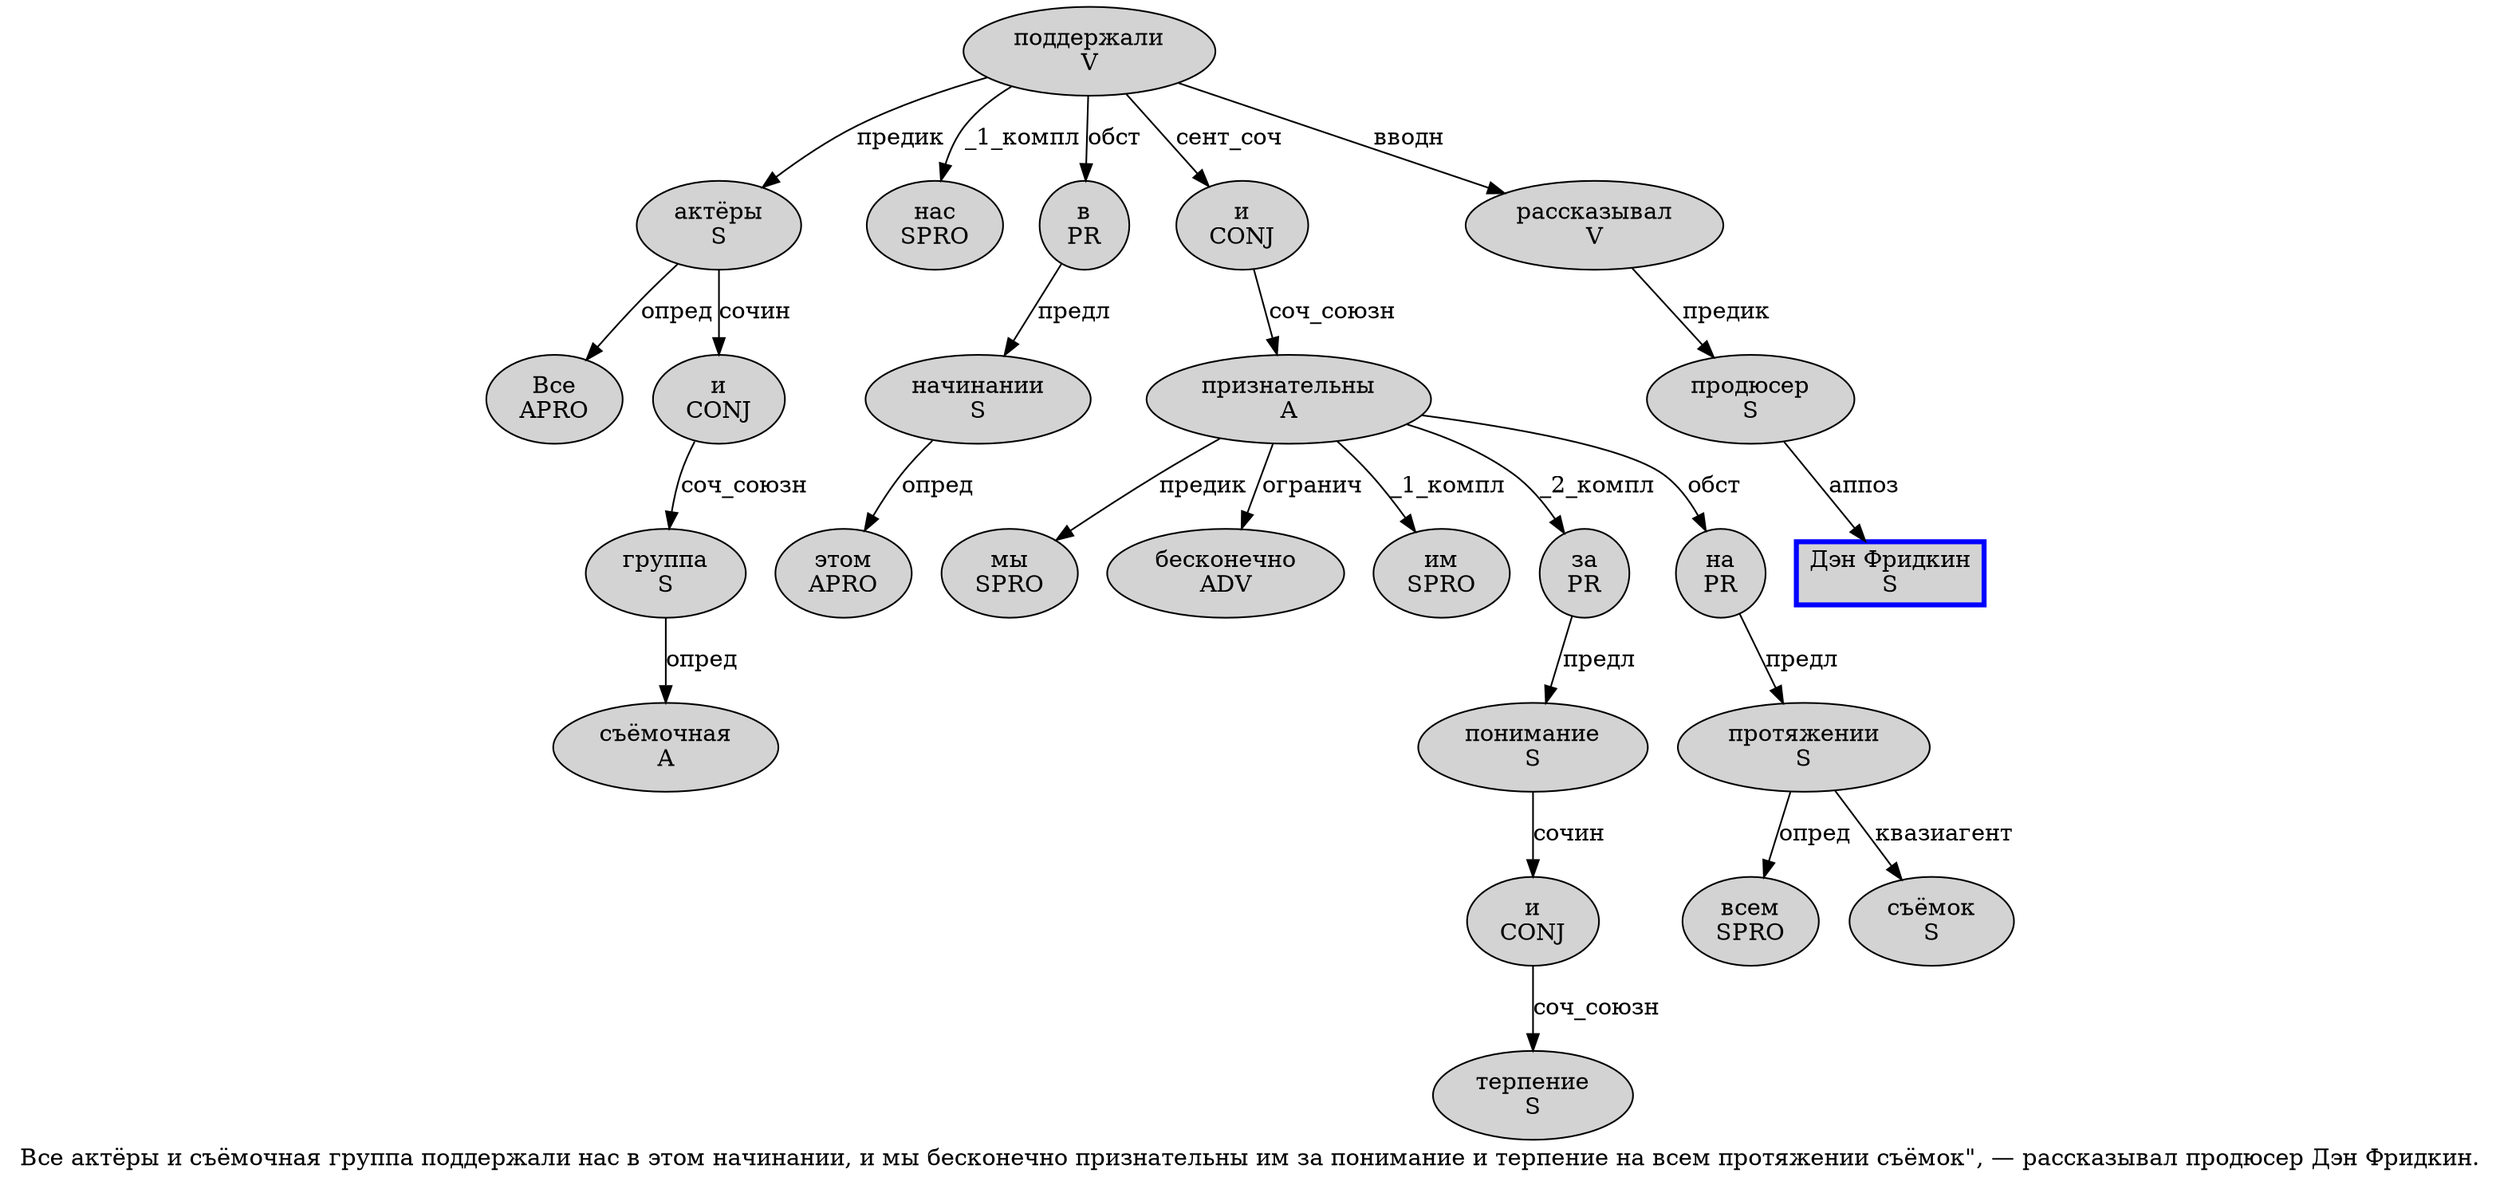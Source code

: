 digraph SENTENCE_1635 {
	graph [label="Все актёры и съёмочная группа поддержали нас в этом начинании, и мы бесконечно признательны им за понимание и терпение на всем протяжении съёмок\", — рассказывал продюсер Дэн Фридкин."]
	node [style=filled]
		0 [label="Все
APRO" color="" fillcolor=lightgray penwidth=1 shape=ellipse]
		1 [label="актёры
S" color="" fillcolor=lightgray penwidth=1 shape=ellipse]
		2 [label="и
CONJ" color="" fillcolor=lightgray penwidth=1 shape=ellipse]
		3 [label="съёмочная
A" color="" fillcolor=lightgray penwidth=1 shape=ellipse]
		4 [label="группа
S" color="" fillcolor=lightgray penwidth=1 shape=ellipse]
		5 [label="поддержали
V" color="" fillcolor=lightgray penwidth=1 shape=ellipse]
		6 [label="нас
SPRO" color="" fillcolor=lightgray penwidth=1 shape=ellipse]
		7 [label="в
PR" color="" fillcolor=lightgray penwidth=1 shape=ellipse]
		8 [label="этом
APRO" color="" fillcolor=lightgray penwidth=1 shape=ellipse]
		9 [label="начинании
S" color="" fillcolor=lightgray penwidth=1 shape=ellipse]
		11 [label="и
CONJ" color="" fillcolor=lightgray penwidth=1 shape=ellipse]
		12 [label="мы
SPRO" color="" fillcolor=lightgray penwidth=1 shape=ellipse]
		13 [label="бесконечно
ADV" color="" fillcolor=lightgray penwidth=1 shape=ellipse]
		14 [label="признательны
A" color="" fillcolor=lightgray penwidth=1 shape=ellipse]
		15 [label="им
SPRO" color="" fillcolor=lightgray penwidth=1 shape=ellipse]
		16 [label="за
PR" color="" fillcolor=lightgray penwidth=1 shape=ellipse]
		17 [label="понимание
S" color="" fillcolor=lightgray penwidth=1 shape=ellipse]
		18 [label="и
CONJ" color="" fillcolor=lightgray penwidth=1 shape=ellipse]
		19 [label="терпение
S" color="" fillcolor=lightgray penwidth=1 shape=ellipse]
		20 [label="на
PR" color="" fillcolor=lightgray penwidth=1 shape=ellipse]
		21 [label="всем
SPRO" color="" fillcolor=lightgray penwidth=1 shape=ellipse]
		22 [label="протяжении
S" color="" fillcolor=lightgray penwidth=1 shape=ellipse]
		23 [label="съёмок
S" color="" fillcolor=lightgray penwidth=1 shape=ellipse]
		27 [label="рассказывал
V" color="" fillcolor=lightgray penwidth=1 shape=ellipse]
		28 [label="продюсер
S" color="" fillcolor=lightgray penwidth=1 shape=ellipse]
		29 [label="Дэн Фридкин
S" color=blue fillcolor=lightgray penwidth=3 shape=box]
			28 -> 29 [label="аппоз"]
			16 -> 17 [label="предл"]
			4 -> 3 [label="опред"]
			5 -> 1 [label="предик"]
			5 -> 6 [label="_1_компл"]
			5 -> 7 [label="обст"]
			5 -> 11 [label="сент_соч"]
			5 -> 27 [label="вводн"]
			18 -> 19 [label="соч_союзн"]
			1 -> 0 [label="опред"]
			1 -> 2 [label="сочин"]
			9 -> 8 [label="опред"]
			27 -> 28 [label="предик"]
			22 -> 21 [label="опред"]
			22 -> 23 [label="квазиагент"]
			2 -> 4 [label="соч_союзн"]
			11 -> 14 [label="соч_союзн"]
			14 -> 12 [label="предик"]
			14 -> 13 [label="огранич"]
			14 -> 15 [label="_1_компл"]
			14 -> 16 [label="_2_компл"]
			14 -> 20 [label="обст"]
			20 -> 22 [label="предл"]
			17 -> 18 [label="сочин"]
			7 -> 9 [label="предл"]
}